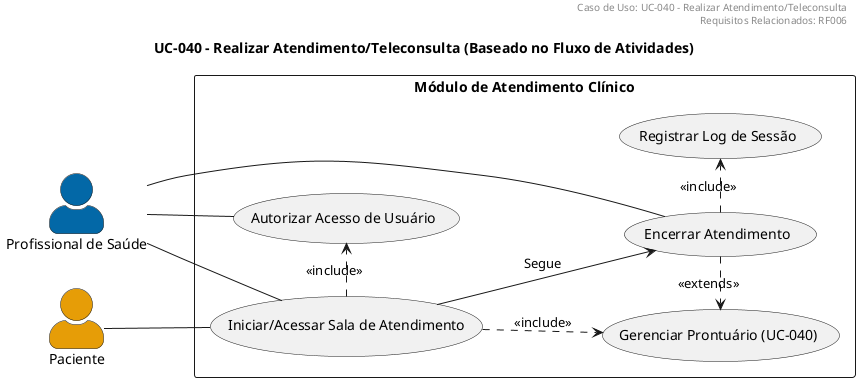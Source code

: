 @startuml

header
Caso de Uso: UC-040 - Realizar Atendimento/Teleconsulta
Requisitos Relacionados: RF006
end header

title UC-040 - Realizar Atendimento/Teleconsulta (Baseado no Fluxo de Atividades)

left to right direction
skinparam actorStyle awesome

actor #E69D07 Paciente as Pac
actor #0368A7 "Profissional de Saúde" as Prof

rectangle "Módulo de Atendimento Clínico" {

    usecase "Iniciar/Acessar Sala de Atendimento" as UC_Acessar
    usecase "Encerrar Atendimento" as UC_Encerrar
    usecase "Autorizar Acesso de Usuário" as UC_Acesso
    usecase "Registrar Log de Sessão" as UC_Log
    usecase "Gerenciar Prontuário (UC-040)" as UC_Pront
}

Pac -- UC_Acessar

Prof -- UC_Acessar
Prof -- UC_Encerrar
Prof -- UC_Acesso


UC_Acessar --> UC_Encerrar : Segue

UC_Acessar .> UC_Acesso : <<include>>

UC_Acessar .> UC_Pront : <<include>>

UC_Encerrar .> UC_Log : <<include>>

UC_Encerrar .> UC_Pront : <<extends>>
@enduml
